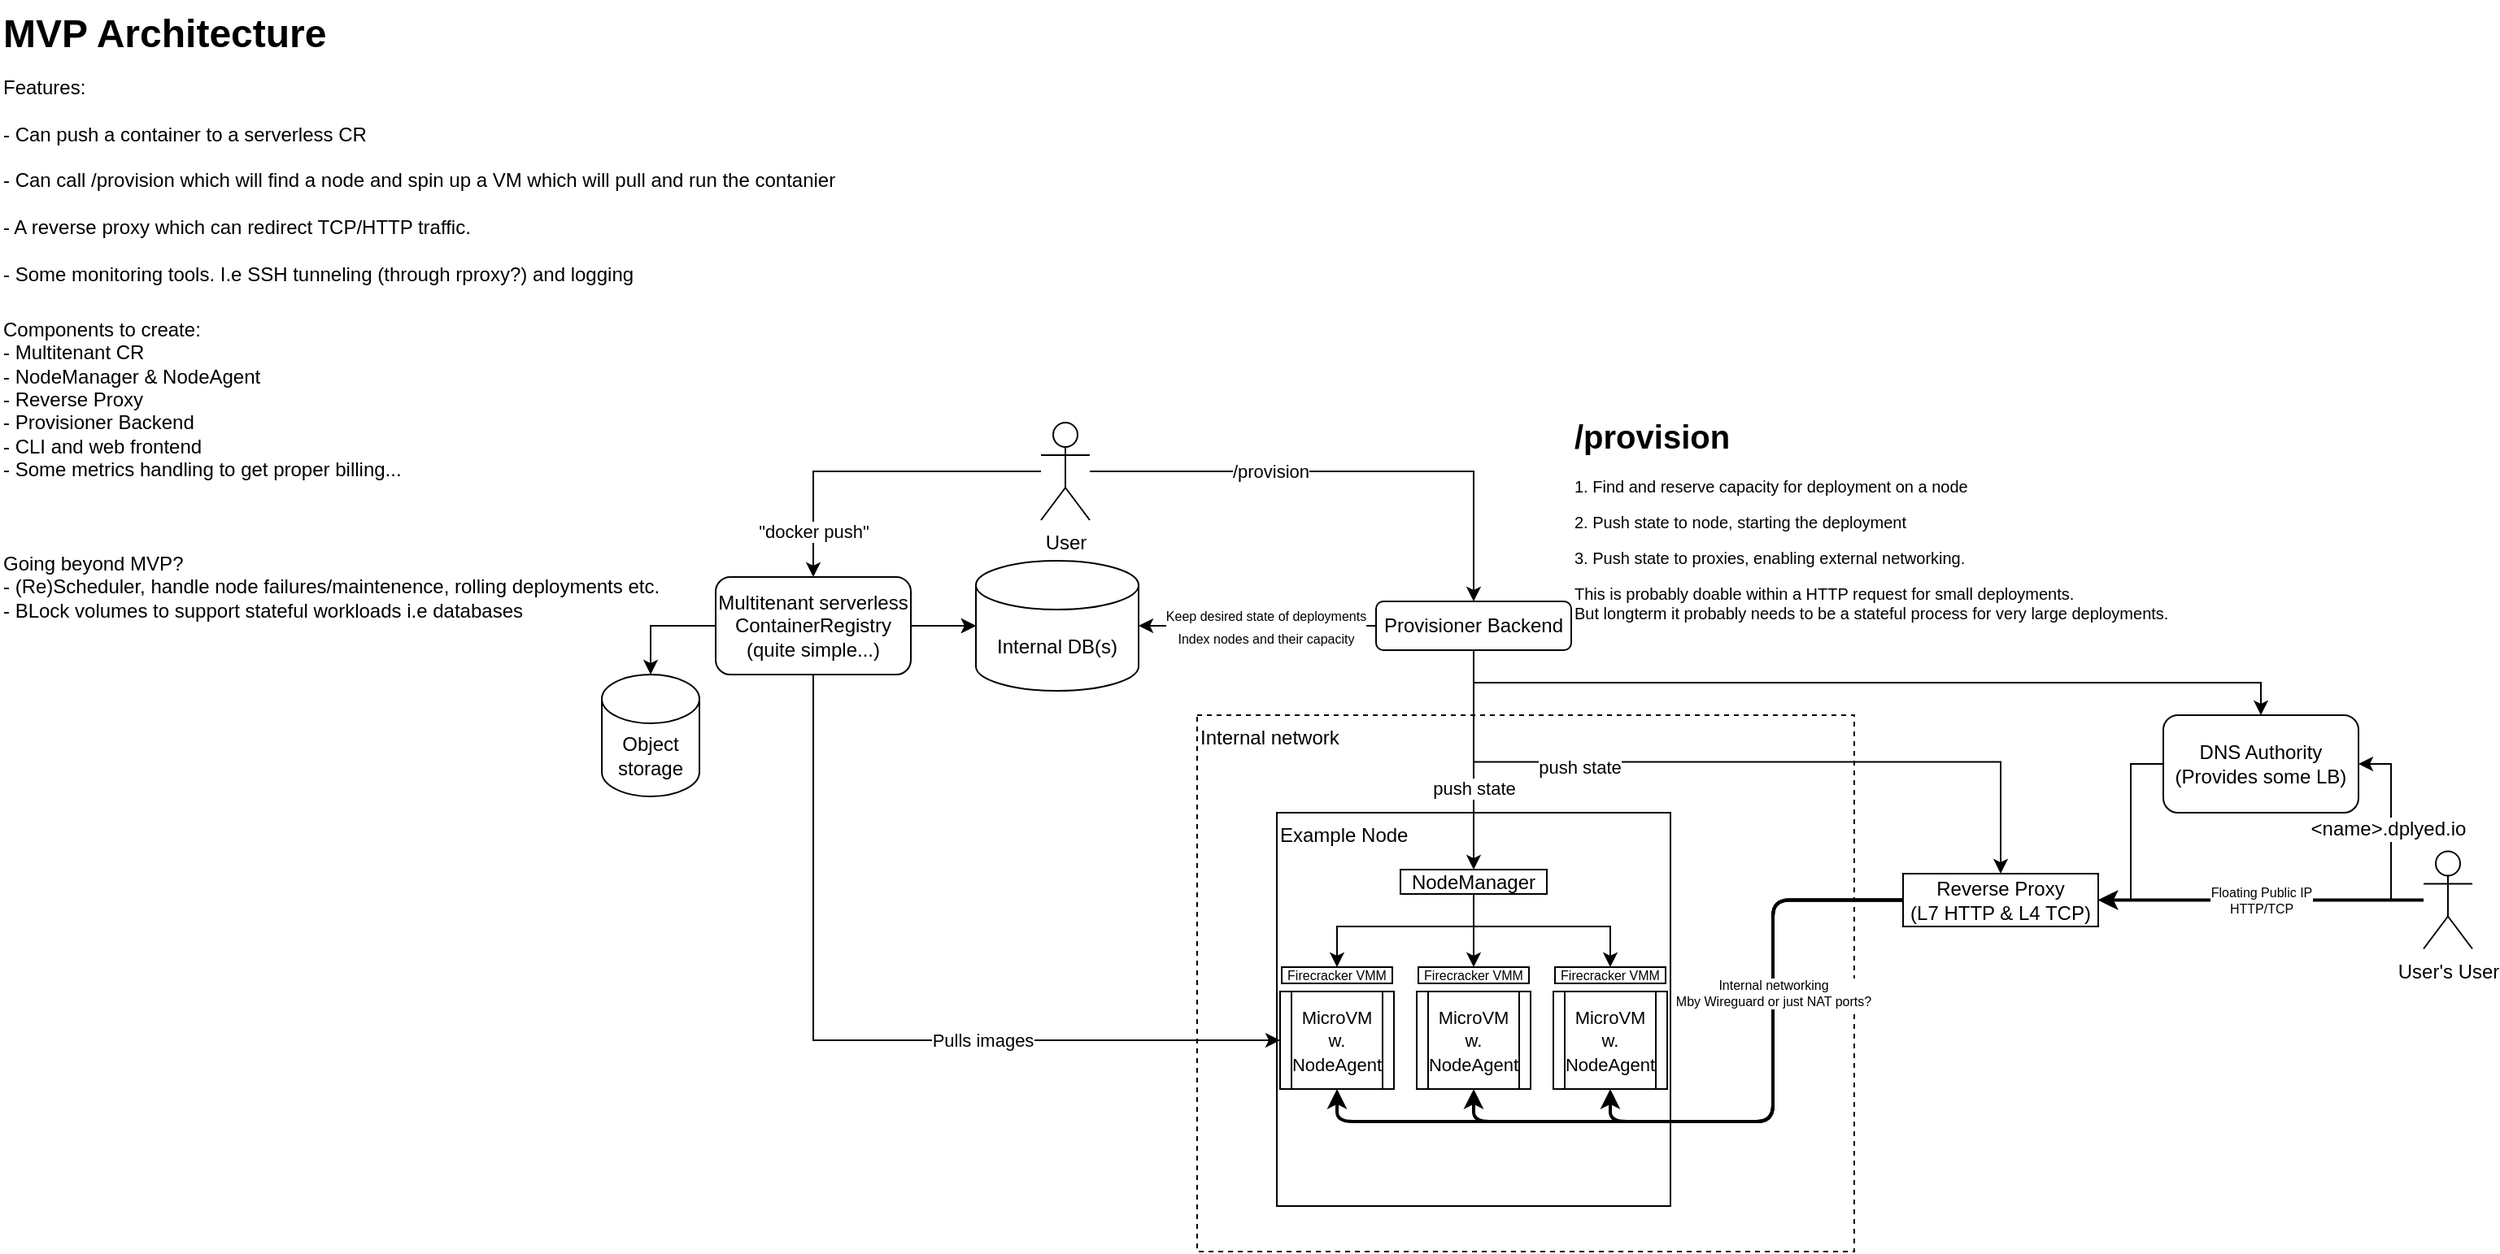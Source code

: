 <mxfile version="26.1.1">
  <diagram name="Page-1" id="5rqxuEU24Q9RjIC_nrNp">
    <mxGraphModel dx="1305" dy="547" grid="1" gridSize="10" guides="1" tooltips="1" connect="1" arrows="1" fold="1" page="1" pageScale="1" pageWidth="1550" pageHeight="1100" math="0" shadow="0">
      <root>
        <mxCell id="0" />
        <mxCell id="1" parent="0" />
        <mxCell id="XftDI_xavtV7cQK9SFd--62" value="Internal network&lt;div&gt;&lt;br/&gt;&lt;/div&gt;" style="rounded=0;whiteSpace=wrap;html=1;dashed=1;fillColor=none;align=left;verticalAlign=top;" parent="1" vertex="1">
          <mxGeometry x="736" y="440" width="404" height="330" as="geometry" />
        </mxCell>
        <mxCell id="XftDI_xavtV7cQK9SFd--26" value="Example Node" style="whiteSpace=wrap;html=1;aspect=fixed;verticalAlign=top;align=left;" parent="1" vertex="1">
          <mxGeometry x="785" y="500" width="242" height="242" as="geometry" />
        </mxCell>
        <mxCell id="XftDI_xavtV7cQK9SFd--37" style="edgeStyle=orthogonalEdgeStyle;rounded=0;orthogonalLoop=1;jettySize=auto;html=1;entryX=0.5;entryY=0;entryDx=0;entryDy=0;exitX=0.5;exitY=1;exitDx=0;exitDy=0;" parent="1" source="XftDI_xavtV7cQK9SFd--1" target="XftDI_xavtV7cQK9SFd--34" edge="1">
          <mxGeometry relative="1" as="geometry">
            <Array as="points">
              <mxPoint x="906" y="570" />
              <mxPoint x="990" y="570" />
            </Array>
          </mxGeometry>
        </mxCell>
        <mxCell id="XftDI_xavtV7cQK9SFd--38" style="edgeStyle=orthogonalEdgeStyle;rounded=0;orthogonalLoop=1;jettySize=auto;html=1;entryX=0.5;entryY=0;entryDx=0;entryDy=0;" parent="1" source="XftDI_xavtV7cQK9SFd--1" target="XftDI_xavtV7cQK9SFd--33" edge="1">
          <mxGeometry relative="1" as="geometry" />
        </mxCell>
        <mxCell id="XftDI_xavtV7cQK9SFd--39" style="edgeStyle=orthogonalEdgeStyle;rounded=0;orthogonalLoop=1;jettySize=auto;html=1;entryX=0.5;entryY=0;entryDx=0;entryDy=0;" parent="1" source="XftDI_xavtV7cQK9SFd--1" target="XftDI_xavtV7cQK9SFd--32" edge="1">
          <mxGeometry relative="1" as="geometry">
            <Array as="points">
              <mxPoint x="906" y="570" />
              <mxPoint x="822" y="570" />
            </Array>
          </mxGeometry>
        </mxCell>
        <mxCell id="XftDI_xavtV7cQK9SFd--1" value="NodeManager" style="rounded=0;whiteSpace=wrap;html=1;" parent="1" vertex="1">
          <mxGeometry x="861" y="535" width="90" height="15" as="geometry" />
        </mxCell>
        <mxCell id="XftDI_xavtV7cQK9SFd--11" style="edgeStyle=orthogonalEdgeStyle;rounded=0;orthogonalLoop=1;jettySize=auto;html=1;" parent="1" source="XftDI_xavtV7cQK9SFd--6" target="XftDI_xavtV7cQK9SFd--1" edge="1">
          <mxGeometry relative="1" as="geometry" />
        </mxCell>
        <mxCell id="XftDI_xavtV7cQK9SFd--12" value="push state" style="edgeLabel;html=1;align=center;verticalAlign=middle;resizable=0;points=[];" parent="XftDI_xavtV7cQK9SFd--11" vertex="1" connectable="0">
          <mxGeometry x="-0.165" y="2" relative="1" as="geometry">
            <mxPoint x="-2" y="28" as="offset" />
          </mxGeometry>
        </mxCell>
        <mxCell id="XftDI_xavtV7cQK9SFd--20" style="edgeStyle=orthogonalEdgeStyle;rounded=0;orthogonalLoop=1;jettySize=auto;html=1;exitX=0.5;exitY=1;exitDx=0;exitDy=0;" parent="1" source="XftDI_xavtV7cQK9SFd--6" target="XftDI_xavtV7cQK9SFd--17" edge="1">
          <mxGeometry relative="1" as="geometry" />
        </mxCell>
        <mxCell id="XftDI_xavtV7cQK9SFd--70" value="push state" style="edgeLabel;html=1;align=center;verticalAlign=middle;resizable=0;points=[];" parent="XftDI_xavtV7cQK9SFd--20" vertex="1" connectable="0">
          <mxGeometry x="-0.452" y="-3" relative="1" as="geometry">
            <mxPoint x="7" as="offset" />
          </mxGeometry>
        </mxCell>
        <mxCell id="AdsSLZrIDyogifaCDy0S-5" style="edgeStyle=orthogonalEdgeStyle;rounded=0;orthogonalLoop=1;jettySize=auto;html=1;entryX=0.5;entryY=0;entryDx=0;entryDy=0;fontFamily=Helvetica;fontSize=12;fontColor=default;exitX=0.5;exitY=1;exitDx=0;exitDy=0;" edge="1" parent="1" source="XftDI_xavtV7cQK9SFd--6" target="AdsSLZrIDyogifaCDy0S-1">
          <mxGeometry relative="1" as="geometry" />
        </mxCell>
        <mxCell id="XftDI_xavtV7cQK9SFd--6" value="Provisioner Backend" style="rounded=1;whiteSpace=wrap;html=1;" parent="1" vertex="1">
          <mxGeometry x="846" y="370" width="120" height="30" as="geometry" />
        </mxCell>
        <mxCell id="XftDI_xavtV7cQK9SFd--7" value="Internal DB(s)" style="shape=cylinder3;whiteSpace=wrap;html=1;boundedLbl=1;backgroundOutline=1;size=15;" parent="1" vertex="1">
          <mxGeometry x="600" y="345" width="100" height="80" as="geometry" />
        </mxCell>
        <mxCell id="XftDI_xavtV7cQK9SFd--8" style="edgeStyle=orthogonalEdgeStyle;rounded=0;orthogonalLoop=1;jettySize=auto;html=1;entryX=1;entryY=0.5;entryDx=0;entryDy=0;entryPerimeter=0;" parent="1" source="XftDI_xavtV7cQK9SFd--6" target="XftDI_xavtV7cQK9SFd--7" edge="1">
          <mxGeometry relative="1" as="geometry" />
        </mxCell>
        <mxCell id="XftDI_xavtV7cQK9SFd--9" value="&lt;font style=&quot;font-size: 8px;&quot;&gt;Keep desired state of deployments&lt;br&gt;Index nodes and their capacity&lt;/font&gt;" style="edgeLabel;html=1;align=center;verticalAlign=middle;resizable=0;points=[];" parent="XftDI_xavtV7cQK9SFd--8" vertex="1" connectable="0">
          <mxGeometry x="-0.199" relative="1" as="geometry">
            <mxPoint x="-10" as="offset" />
          </mxGeometry>
        </mxCell>
        <mxCell id="XftDI_xavtV7cQK9SFd--15" style="edgeStyle=orthogonalEdgeStyle;rounded=0;orthogonalLoop=1;jettySize=auto;html=1;" parent="1" source="XftDI_xavtV7cQK9SFd--14" target="XftDI_xavtV7cQK9SFd--6" edge="1">
          <mxGeometry relative="1" as="geometry" />
        </mxCell>
        <mxCell id="XftDI_xavtV7cQK9SFd--16" value="/provision" style="edgeLabel;html=1;align=center;verticalAlign=middle;resizable=0;points=[];" parent="XftDI_xavtV7cQK9SFd--15" vertex="1" connectable="0">
          <mxGeometry x="0.138" y="-3" relative="1" as="geometry">
            <mxPoint x="-69" y="-3" as="offset" />
          </mxGeometry>
        </mxCell>
        <mxCell id="XftDI_xavtV7cQK9SFd--54" style="edgeStyle=orthogonalEdgeStyle;rounded=0;orthogonalLoop=1;jettySize=auto;html=1;" parent="1" source="XftDI_xavtV7cQK9SFd--14" target="XftDI_xavtV7cQK9SFd--53" edge="1">
          <mxGeometry relative="1" as="geometry" />
        </mxCell>
        <mxCell id="XftDI_xavtV7cQK9SFd--55" value="&quot;docker push&quot;" style="edgeLabel;html=1;align=center;verticalAlign=middle;resizable=0;points=[];" parent="XftDI_xavtV7cQK9SFd--54" vertex="1" connectable="0">
          <mxGeometry x="0.475" y="5" relative="1" as="geometry">
            <mxPoint x="-5" y="26" as="offset" />
          </mxGeometry>
        </mxCell>
        <mxCell id="XftDI_xavtV7cQK9SFd--14" value="User" style="shape=umlActor;verticalLabelPosition=bottom;verticalAlign=top;html=1;outlineConnect=0;" parent="1" vertex="1">
          <mxGeometry x="640" y="260" width="30" height="60" as="geometry" />
        </mxCell>
        <mxCell id="XftDI_xavtV7cQK9SFd--41" style="edgeStyle=orthogonalEdgeStyle;rounded=1;orthogonalLoop=1;jettySize=auto;html=1;entryX=0.5;entryY=1;entryDx=0;entryDy=0;fontSize=11;strokeWidth=2;curved=0;" parent="1" source="XftDI_xavtV7cQK9SFd--17" target="XftDI_xavtV7cQK9SFd--27" edge="1">
          <mxGeometry relative="1" as="geometry">
            <Array as="points">
              <mxPoint x="1090" y="554" />
              <mxPoint x="1090" y="690" />
              <mxPoint x="990" y="690" />
            </Array>
          </mxGeometry>
        </mxCell>
        <mxCell id="XftDI_xavtV7cQK9SFd--43" style="edgeStyle=orthogonalEdgeStyle;rounded=1;orthogonalLoop=1;jettySize=auto;html=1;entryX=0.5;entryY=1;entryDx=0;entryDy=0;fontSize=11;strokeWidth=2;curved=0;" parent="1" source="XftDI_xavtV7cQK9SFd--17" target="XftDI_xavtV7cQK9SFd--29" edge="1">
          <mxGeometry relative="1" as="geometry">
            <Array as="points">
              <mxPoint x="1090" y="554" />
              <mxPoint x="1090" y="690" />
              <mxPoint x="906" y="690" />
            </Array>
          </mxGeometry>
        </mxCell>
        <mxCell id="XftDI_xavtV7cQK9SFd--44" style="edgeStyle=orthogonalEdgeStyle;rounded=1;orthogonalLoop=1;jettySize=auto;html=1;entryX=0.5;entryY=1;entryDx=0;entryDy=0;fontSize=11;strokeWidth=2;curved=0;" parent="1" source="XftDI_xavtV7cQK9SFd--17" target="XftDI_xavtV7cQK9SFd--28" edge="1">
          <mxGeometry relative="1" as="geometry">
            <Array as="points">
              <mxPoint x="1090" y="554" />
              <mxPoint x="1090" y="690" />
              <mxPoint x="822" y="690" />
            </Array>
          </mxGeometry>
        </mxCell>
        <mxCell id="XftDI_xavtV7cQK9SFd--50" value="Internal networking&lt;br&gt;Mby Wireguard or just NAT port&lt;span style=&quot;background-color: light-dark(#ffffff, var(--ge-dark-color, #121212)); color: light-dark(rgb(0, 0, 0), rgb(255, 255, 255));&quot;&gt;s?&lt;/span&gt;" style="edgeLabel;html=1;align=center;verticalAlign=middle;resizable=0;points=[];fontSize=8;" parent="XftDI_xavtV7cQK9SFd--44" vertex="1" connectable="0">
          <mxGeometry x="-0.507" y="2" relative="1" as="geometry">
            <mxPoint x="-2" y="12" as="offset" />
          </mxGeometry>
        </mxCell>
        <mxCell id="XftDI_xavtV7cQK9SFd--17" value="Reverse Proxy&lt;div&gt;(L7 HTTP &amp;amp; L4 TCP)&lt;/div&gt;" style="rounded=0;whiteSpace=wrap;html=1;" parent="1" vertex="1">
          <mxGeometry x="1170" y="537.5" width="120" height="32.5" as="geometry" />
        </mxCell>
        <mxCell id="XftDI_xavtV7cQK9SFd--25" style="edgeStyle=orthogonalEdgeStyle;rounded=0;orthogonalLoop=1;jettySize=auto;html=1;entryX=1;entryY=0.5;entryDx=0;entryDy=0;strokeWidth=2;" parent="1" source="XftDI_xavtV7cQK9SFd--24" target="XftDI_xavtV7cQK9SFd--17" edge="1">
          <mxGeometry relative="1" as="geometry" />
        </mxCell>
        <mxCell id="XftDI_xavtV7cQK9SFd--46" value="Floating Public IP&lt;br&gt;HTTP/TCP" style="edgeLabel;html=1;align=center;verticalAlign=middle;resizable=0;points=[];fontSize=8;" parent="XftDI_xavtV7cQK9SFd--25" vertex="1" connectable="0">
          <mxGeometry x="-0.291" y="2" relative="1" as="geometry">
            <mxPoint x="-29" y="-2" as="offset" />
          </mxGeometry>
        </mxCell>
        <mxCell id="AdsSLZrIDyogifaCDy0S-2" style="edgeStyle=orthogonalEdgeStyle;rounded=0;orthogonalLoop=1;jettySize=auto;html=1;entryX=1;entryY=0.5;entryDx=0;entryDy=0;fontFamily=Helvetica;fontSize=12;fontColor=default;" edge="1" parent="1" source="XftDI_xavtV7cQK9SFd--24" target="AdsSLZrIDyogifaCDy0S-1">
          <mxGeometry relative="1" as="geometry" />
        </mxCell>
        <mxCell id="AdsSLZrIDyogifaCDy0S-4" value="&amp;lt;name&amp;gt;.dplyed.io" style="edgeLabel;html=1;align=center;verticalAlign=middle;resizable=0;points=[];rounded=0;dashed=1;strokeColor=default;fontFamily=Helvetica;fontSize=12;fontColor=default;fillColor=none;" vertex="1" connectable="0" parent="AdsSLZrIDyogifaCDy0S-2">
          <mxGeometry x="0.198" y="2" relative="1" as="geometry">
            <mxPoint y="10" as="offset" />
          </mxGeometry>
        </mxCell>
        <mxCell id="XftDI_xavtV7cQK9SFd--24" value="User&#39;s User" style="shape=umlActor;verticalLabelPosition=bottom;verticalAlign=top;html=1;outlineConnect=0;" parent="1" vertex="1">
          <mxGeometry x="1490" y="523.75" width="30" height="60" as="geometry" />
        </mxCell>
        <mxCell id="XftDI_xavtV7cQK9SFd--27" value="&lt;span style=&quot;font-size: 11px;&quot;&gt;MicroVM&lt;/span&gt;&lt;br style=&quot;font-size: 11px;&quot;&gt;&lt;span style=&quot;font-size: 11px;&quot;&gt;w. NodeAgent&lt;/span&gt;" style="shape=process;whiteSpace=wrap;html=1;backgroundOutline=1;" parent="1" vertex="1">
          <mxGeometry x="955" y="610" width="70" height="60" as="geometry" />
        </mxCell>
        <mxCell id="XftDI_xavtV7cQK9SFd--28" value="&lt;font style=&quot;font-size: 11px;&quot;&gt;MicroVM&lt;br&gt;w. NodeAgent&lt;/font&gt;" style="shape=process;whiteSpace=wrap;html=1;backgroundOutline=1;" parent="1" vertex="1">
          <mxGeometry x="787" y="610" width="70" height="60" as="geometry" />
        </mxCell>
        <mxCell id="XftDI_xavtV7cQK9SFd--29" value="&lt;span style=&quot;font-size: 11px;&quot;&gt;MicroVM&lt;/span&gt;&lt;br style=&quot;font-size: 11px;&quot;&gt;&lt;span style=&quot;font-size: 11px;&quot;&gt;w. NodeAgent&lt;/span&gt;" style="shape=process;whiteSpace=wrap;html=1;backgroundOutline=1;" parent="1" vertex="1">
          <mxGeometry x="871" y="610" width="70" height="60" as="geometry" />
        </mxCell>
        <mxCell id="XftDI_xavtV7cQK9SFd--32" value="Firecracker VMM" style="rounded=0;whiteSpace=wrap;html=1;fontSize=8;" parent="1" vertex="1">
          <mxGeometry x="788" y="595" width="68" height="10" as="geometry" />
        </mxCell>
        <mxCell id="XftDI_xavtV7cQK9SFd--33" value="Firecracker VMM" style="rounded=0;whiteSpace=wrap;html=1;fontSize=8;" parent="1" vertex="1">
          <mxGeometry x="872" y="595" width="68" height="10" as="geometry" />
        </mxCell>
        <mxCell id="XftDI_xavtV7cQK9SFd--34" value="Firecracker VMM" style="rounded=0;whiteSpace=wrap;html=1;fontSize=8;" parent="1" vertex="1">
          <mxGeometry x="956" y="595" width="68" height="10" as="geometry" />
        </mxCell>
        <mxCell id="XftDI_xavtV7cQK9SFd--48" value="&lt;h1 style=&quot;margin-top: 0px;&quot;&gt;/provision&lt;/h1&gt;&lt;p&gt;1. Find and reserve capacity for deployment on a node&lt;/p&gt;&lt;p&gt;2. Push state to node, starting the deployment&lt;/p&gt;&lt;p&gt;&lt;span style=&quot;background-color: transparent; color: light-dark(rgb(0, 0, 0), rgb(255, 255, 255));&quot;&gt;3. Push state to proxies, enabling external networking.&lt;/span&gt;&lt;/p&gt;&lt;p&gt;&lt;span style=&quot;background-color: transparent; color: light-dark(rgb(0, 0, 0), rgb(255, 255, 255));&quot;&gt;This is probably doable within a HTTP request for small deployments.&lt;br&gt;But longterm it probably needs to be a stateful process for very large deployments.&lt;/span&gt;&lt;/p&gt;" style="text;html=1;whiteSpace=wrap;overflow=hidden;rounded=0;fontSize=10;" parent="1" vertex="1">
          <mxGeometry x="966" y="250" width="369" height="150" as="geometry" />
        </mxCell>
        <mxCell id="XftDI_xavtV7cQK9SFd--56" style="edgeStyle=orthogonalEdgeStyle;rounded=0;orthogonalLoop=1;jettySize=auto;html=1;entryX=0;entryY=0.5;entryDx=0;entryDy=0;exitX=0.5;exitY=1;exitDx=0;exitDy=0;" parent="1" source="XftDI_xavtV7cQK9SFd--53" target="XftDI_xavtV7cQK9SFd--28" edge="1">
          <mxGeometry relative="1" as="geometry" />
        </mxCell>
        <mxCell id="XftDI_xavtV7cQK9SFd--59" value="Pulls images" style="edgeLabel;html=1;align=center;verticalAlign=middle;resizable=0;points=[];" parent="XftDI_xavtV7cQK9SFd--56" vertex="1" connectable="0">
          <mxGeometry x="0.057" y="-5" relative="1" as="geometry">
            <mxPoint x="58" y="-5" as="offset" />
          </mxGeometry>
        </mxCell>
        <mxCell id="XftDI_xavtV7cQK9SFd--63" style="edgeStyle=orthogonalEdgeStyle;rounded=0;orthogonalLoop=1;jettySize=auto;html=1;" parent="1" source="XftDI_xavtV7cQK9SFd--53" target="XftDI_xavtV7cQK9SFd--7" edge="1">
          <mxGeometry relative="1" as="geometry" />
        </mxCell>
        <mxCell id="XftDI_xavtV7cQK9SFd--64" value="" style="edgeStyle=orthogonalEdgeStyle;rounded=0;orthogonalLoop=1;jettySize=auto;html=1;" parent="1" source="XftDI_xavtV7cQK9SFd--53" target="XftDI_xavtV7cQK9SFd--7" edge="1">
          <mxGeometry relative="1" as="geometry" />
        </mxCell>
        <mxCell id="XftDI_xavtV7cQK9SFd--53" value="Multitenant serverless&lt;br&gt;ContainerRegistry&lt;br&gt;(quite simple...)" style="rounded=1;whiteSpace=wrap;html=1;" parent="1" vertex="1">
          <mxGeometry x="440" y="355" width="120" height="60" as="geometry" />
        </mxCell>
        <mxCell id="XftDI_xavtV7cQK9SFd--60" value="&lt;h1 style=&quot;margin-top: 0px;&quot;&gt;&lt;span style=&quot;background-color: transparent; color: light-dark(rgb(0, 0, 0), rgb(255, 255, 255));&quot;&gt;MVP Architecture&lt;br&gt;&lt;span style=&quot;font-size: 12px; font-weight: 400;&quot;&gt;Features:&lt;br&gt;- Can push a container to a serverless CR&lt;br&gt;&lt;/span&gt;&lt;/span&gt;&lt;span style=&quot;font-size: 12px; font-weight: 400; background-color: transparent; color: light-dark(rgb(0, 0, 0), rgb(255, 255, 255));&quot;&gt;- Can call /provision which will find a node and spin up a VM which will pull and run the contanier&lt;br&gt;&lt;/span&gt;&lt;span style=&quot;font-size: 12px; font-weight: 400; background-color: transparent; color: light-dark(rgb(0, 0, 0), rgb(255, 255, 255));&quot;&gt;- A reverse proxy which can redirect TCP/HTTP traffic.&lt;br&gt;- Some monitoring tools. I.e SSH tunneling (through rproxy?) and logging&lt;/span&gt;&lt;/h1&gt;&lt;div&gt;&lt;span style=&quot;font-size: 12px; font-weight: 400; background-color: transparent; color: light-dark(rgb(0, 0, 0), rgb(255, 255, 255));&quot;&gt;Components to create:&lt;br&gt;- Multitenant CR&lt;/span&gt;&lt;/div&gt;&lt;div&gt;&lt;span style=&quot;font-size: 12px; font-weight: 400; background-color: transparent; color: light-dark(rgb(0, 0, 0), rgb(255, 255, 255));&quot;&gt;- NodeManager &amp;amp; NodeAgent&lt;br&gt;&lt;/span&gt;&lt;/div&gt;&lt;div&gt;&lt;span style=&quot;font-size: 12px; font-weight: 400; background-color: transparent; color: light-dark(rgb(0, 0, 0), rgb(255, 255, 255));&quot;&gt;- Reverse Proxy&lt;/span&gt;&lt;/div&gt;&lt;div&gt;&lt;span style=&quot;font-size: 12px; font-weight: 400; background-color: transparent; color: light-dark(rgb(0, 0, 0), rgb(255, 255, 255));&quot;&gt;- Provisioner Backend&lt;/span&gt;&lt;/div&gt;&lt;div&gt;&lt;span style=&quot;font-size: 12px; font-weight: 400; background-color: transparent; color: light-dark(rgb(0, 0, 0), rgb(255, 255, 255));&quot;&gt;- CLI and web frontend&lt;/span&gt;&lt;/div&gt;&lt;div&gt;&lt;span style=&quot;font-size: 12px; font-weight: 400; background-color: transparent; color: light-dark(rgb(0, 0, 0), rgb(255, 255, 255));&quot;&gt;- Some metrics handling to get proper billing...&lt;/span&gt;&lt;/div&gt;&lt;div&gt;&lt;span style=&quot;font-size: 12px; font-weight: 400; background-color: transparent; color: light-dark(rgb(0, 0, 0), rgb(255, 255, 255));&quot;&gt;&lt;br&gt;&lt;/span&gt;&lt;/div&gt;&lt;div&gt;&lt;span style=&quot;font-size: 12px; font-weight: 400; background-color: transparent; color: light-dark(rgb(0, 0, 0), rgb(255, 255, 255));&quot;&gt;&lt;br&gt;&lt;/span&gt;&lt;/div&gt;&lt;div&gt;&lt;span style=&quot;font-size: 12px; font-weight: 400; background-color: transparent; color: light-dark(rgb(0, 0, 0), rgb(255, 255, 255));&quot;&gt;&lt;br&gt;&lt;/span&gt;&lt;/div&gt;&lt;div&gt;&lt;span style=&quot;font-size: 12px; font-weight: 400; background-color: transparent; color: light-dark(rgb(0, 0, 0), rgb(255, 255, 255));&quot;&gt;Going beyond MVP?&lt;br&gt;- (Re)Scheduler, handle node failures/maintenence, rolling deployments etc.&lt;br&gt;- BLock volumes to support stateful workloads i.e databases&lt;br&gt;- Cronjobs?&lt;/span&gt;&lt;/div&gt;&lt;div&gt;- Managed DNS&lt;/div&gt;&lt;div&gt;&lt;span style=&quot;font-size: 12px; font-weight: 400; background-color: transparent; color: light-dark(rgb(0, 0, 0), rgb(255, 255, 255));&quot;&gt;&lt;br&gt;&lt;br&gt;&lt;/span&gt;&lt;/div&gt;" style="text;html=1;whiteSpace=wrap;overflow=hidden;rounded=0;" parent="1" vertex="1">
          <mxGeometry width="530" height="380" as="geometry" />
        </mxCell>
        <mxCell id="XftDI_xavtV7cQK9SFd--65" value="Object storage" style="shape=cylinder3;whiteSpace=wrap;html=1;boundedLbl=1;backgroundOutline=1;size=15;" parent="1" vertex="1">
          <mxGeometry x="370" y="415" width="60" height="75" as="geometry" />
        </mxCell>
        <mxCell id="XftDI_xavtV7cQK9SFd--68" style="edgeStyle=orthogonalEdgeStyle;rounded=0;orthogonalLoop=1;jettySize=auto;html=1;entryX=0.5;entryY=0;entryDx=0;entryDy=0;entryPerimeter=0;" parent="1" source="XftDI_xavtV7cQK9SFd--53" edge="1" target="XftDI_xavtV7cQK9SFd--65">
          <mxGeometry relative="1" as="geometry">
            <mxPoint x="380.0" y="395" as="targetPoint" />
          </mxGeometry>
        </mxCell>
        <mxCell id="AdsSLZrIDyogifaCDy0S-3" style="edgeStyle=orthogonalEdgeStyle;rounded=0;orthogonalLoop=1;jettySize=auto;html=1;entryX=1;entryY=0.5;entryDx=0;entryDy=0;fontFamily=Helvetica;fontSize=12;fontColor=default;" edge="1" parent="1" source="AdsSLZrIDyogifaCDy0S-1" target="XftDI_xavtV7cQK9SFd--17">
          <mxGeometry relative="1" as="geometry" />
        </mxCell>
        <mxCell id="AdsSLZrIDyogifaCDy0S-1" value="DNS Authority&lt;br&gt;(Provides some&amp;nbsp;&lt;span style=&quot;background-color: transparent; color: light-dark(rgb(0, 0, 0), rgb(255, 255, 255));&quot;&gt;LB)&lt;/span&gt;" style="rounded=1;whiteSpace=wrap;html=1;strokeColor=default;align=center;verticalAlign=middle;fontFamily=Helvetica;fontSize=12;fontColor=default;fillColor=none;" vertex="1" parent="1">
          <mxGeometry x="1330" y="440" width="120" height="60" as="geometry" />
        </mxCell>
      </root>
    </mxGraphModel>
  </diagram>
</mxfile>
